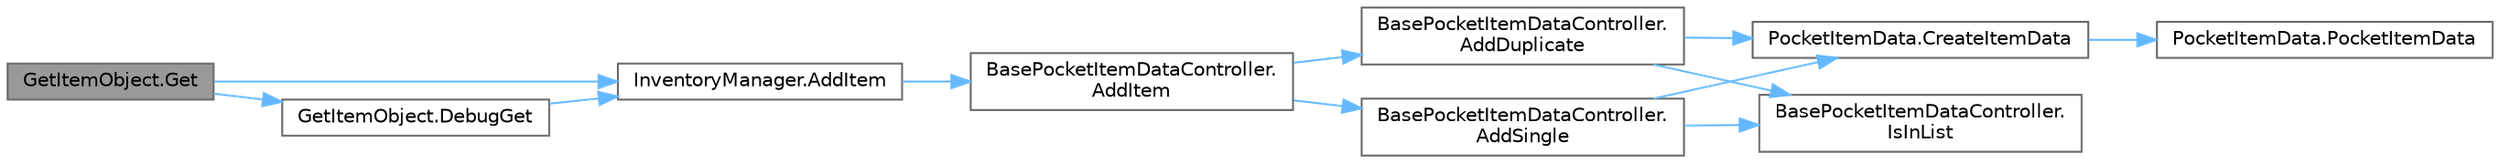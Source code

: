 digraph "GetItemObject.Get"
{
 // LATEX_PDF_SIZE
  bgcolor="transparent";
  edge [fontname=Helvetica,fontsize=10,labelfontname=Helvetica,labelfontsize=10];
  node [fontname=Helvetica,fontsize=10,shape=box,height=0.2,width=0.4];
  rankdir="LR";
  Node1 [id="Node000001",label="GetItemObject.Get",height=0.2,width=0.4,color="gray40", fillcolor="grey60", style="filled", fontcolor="black",tooltip=" "];
  Node1 -> Node2 [id="edge12_Node000001_Node000002",color="steelblue1",style="solid",tooltip=" "];
  Node2 [id="Node000002",label="InventoryManager.AddItem",height=0.2,width=0.4,color="grey40", fillcolor="white", style="filled",URL="$class_inventory_manager.html#ad2bff3b02a0f3a6dcd036a9df1791034",tooltip="アイテムリストに引数アイテムを追加する"];
  Node2 -> Node3 [id="edge13_Node000002_Node000003",color="steelblue1",style="solid",tooltip=" "];
  Node3 [id="Node000003",label="BasePocketItemDataController.\lAddItem",height=0.2,width=0.4,color="grey40", fillcolor="white", style="filled",URL="$class_base_pocket_item_data_controller.html#abd39ac87c09a44451c2bb01c0eecfa09",tooltip="アイテムリストに引数アイテムを追加する"];
  Node3 -> Node4 [id="edge14_Node000003_Node000004",color="steelblue1",style="solid",tooltip=" "];
  Node4 [id="Node000004",label="BasePocketItemDataController.\lAddDuplicate",height=0.2,width=0.4,color="grey40", fillcolor="white", style="filled",URL="$class_base_pocket_item_data_controller.html#a9bd4df5915b5452cbd42dc0be56d081a",tooltip=" "];
  Node4 -> Node5 [id="edge15_Node000004_Node000005",color="steelblue1",style="solid",tooltip=" "];
  Node5 [id="Node000005",label="PocketItemData.CreateItemData",height=0.2,width=0.4,color="grey40", fillcolor="white", style="filled",URL="$class_pocket_item_data.html#a71242a159ba5815655935371c9b5f5ea",tooltip=" "];
  Node5 -> Node6 [id="edge16_Node000005_Node000006",color="steelblue1",style="solid",tooltip=" "];
  Node6 [id="Node000006",label="PocketItemData.PocketItemData",height=0.2,width=0.4,color="grey40", fillcolor="white", style="filled",URL="$class_pocket_item_data.html#ac02fc47a2895d9f217f962bf85c04da8",tooltip=" "];
  Node4 -> Node7 [id="edge17_Node000004_Node000007",color="steelblue1",style="solid",tooltip=" "];
  Node7 [id="Node000007",label="BasePocketItemDataController.\lIsInList",height=0.2,width=0.4,color="grey40", fillcolor="white", style="filled",URL="$class_base_pocket_item_data_controller.html#a43c662d00d00b34570fdf965fa70a970",tooltip="ポケット空き容量が最大数に達しているか確認するメソッド"];
  Node3 -> Node8 [id="edge18_Node000003_Node000008",color="steelblue1",style="solid",tooltip=" "];
  Node8 [id="Node000008",label="BasePocketItemDataController.\lAddSingle",height=0.2,width=0.4,color="grey40", fillcolor="white", style="filled",URL="$class_base_pocket_item_data_controller.html#aab4bb3f11f2783acd68ccc28c84b8049",tooltip=" "];
  Node8 -> Node5 [id="edge19_Node000008_Node000005",color="steelblue1",style="solid",tooltip=" "];
  Node8 -> Node7 [id="edge20_Node000008_Node000007",color="steelblue1",style="solid",tooltip=" "];
  Node1 -> Node9 [id="edge21_Node000001_Node000009",color="steelblue1",style="solid",tooltip=" "];
  Node9 [id="Node000009",label="GetItemObject.DebugGet",height=0.2,width=0.4,color="grey40", fillcolor="white", style="filled",URL="$class_get_item_object.html#a97dd1166320b08670b841af94266cb44",tooltip=" "];
  Node9 -> Node2 [id="edge22_Node000009_Node000002",color="steelblue1",style="solid",tooltip=" "];
}
